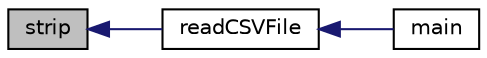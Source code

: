 digraph "strip"
{
  edge [fontname="Helvetica",fontsize="10",labelfontname="Helvetica",labelfontsize="10"];
  node [fontname="Helvetica",fontsize="10",shape=record];
  rankdir="LR";
  Node26 [label="strip",height=0.2,width=0.4,color="black", fillcolor="grey75", style="filled", fontcolor="black"];
  Node26 -> Node27 [dir="back",color="midnightblue",fontsize="10",style="solid",fontname="Helvetica"];
  Node27 [label="readCSVFile",height=0.2,width=0.4,color="black", fillcolor="white", style="filled",URL="$_cycles_in_the_graph_8h.html#a343eb0272c961fbb4077ebf2152f0d48"];
  Node27 -> Node28 [dir="back",color="midnightblue",fontsize="10",style="solid",fontname="Helvetica"];
  Node28 [label="main",height=0.2,width=0.4,color="black", fillcolor="white", style="filled",URL="$_cycles_in_the_graph_8cpp.html#a0ddf1224851353fc92bfbff6f499fa97"];
}
